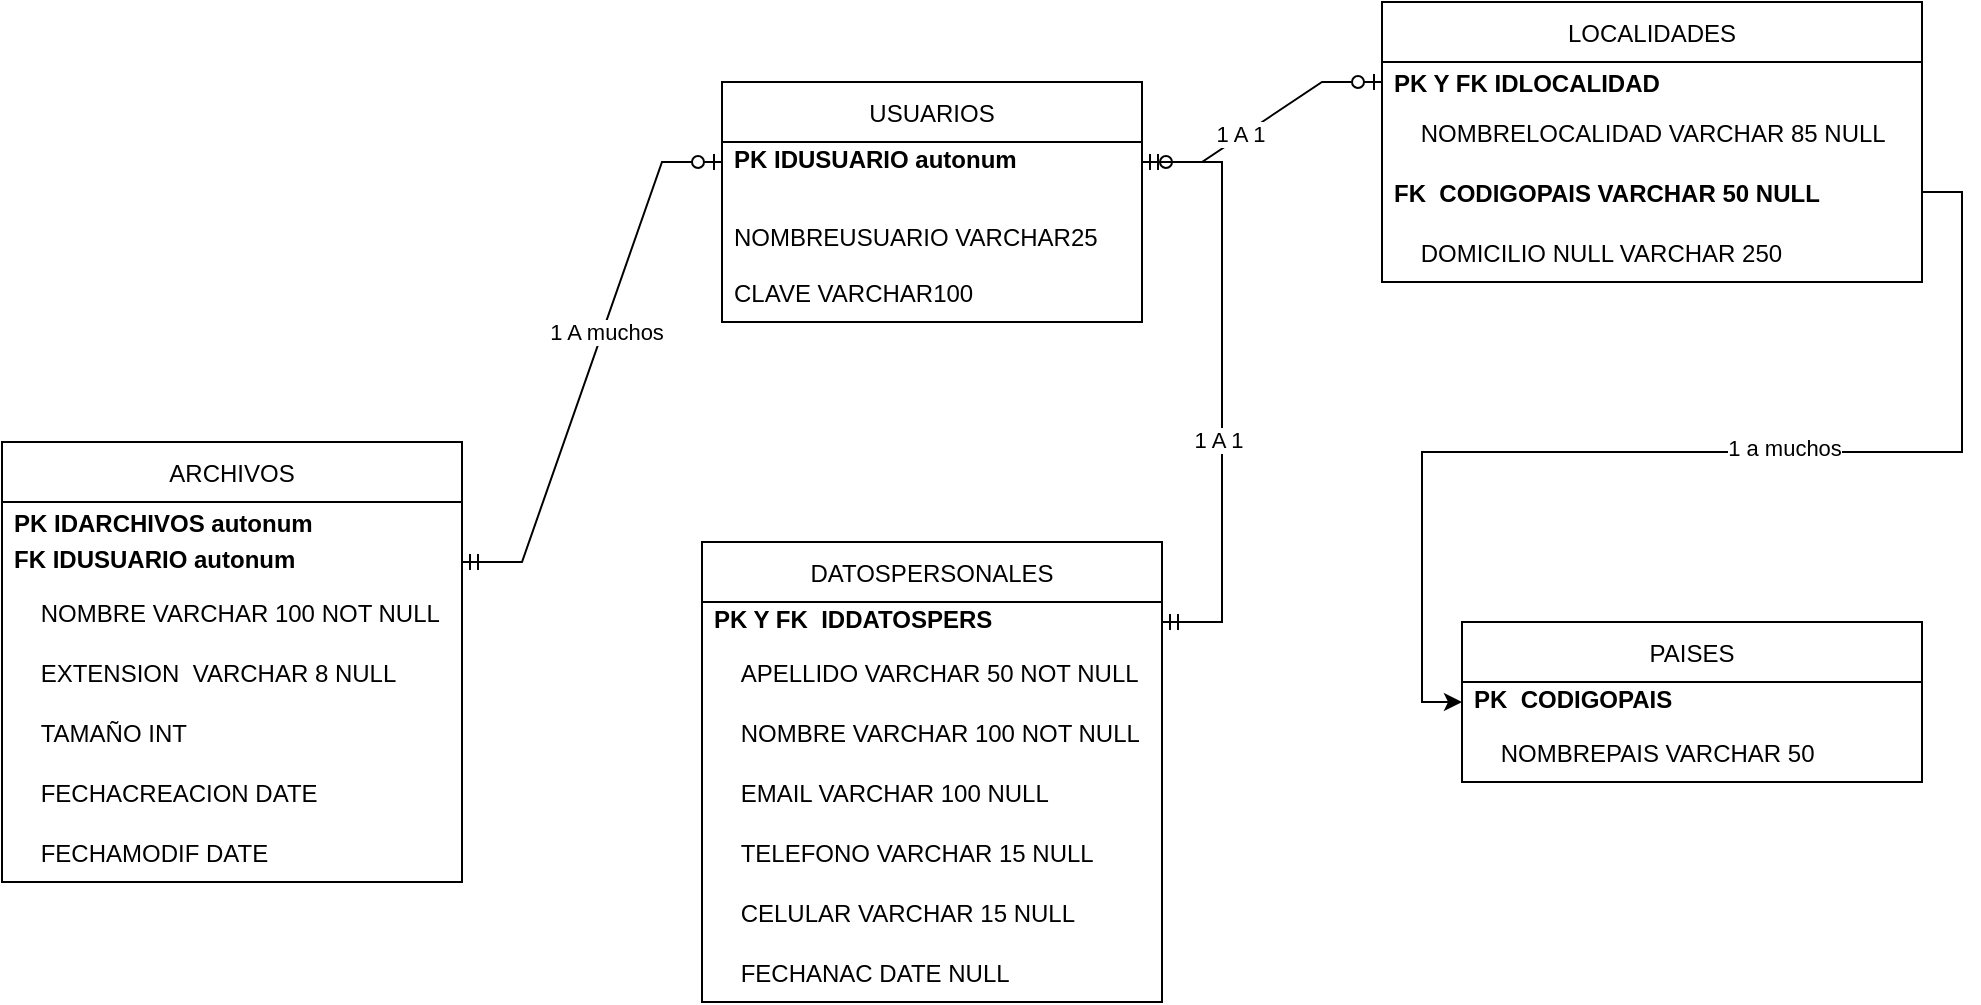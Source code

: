 <mxfile version="17.4.6" type="github">
  <diagram name="Page-1" id="c4acf3e9-155e-7222-9cf6-157b1a14988f">
    <mxGraphModel dx="1202" dy="450" grid="1" gridSize="10" guides="1" tooltips="1" connect="1" arrows="1" fold="1" page="1" pageScale="1" pageWidth="850" pageHeight="1100" background="none" math="0" shadow="0">
      <root>
        <mxCell id="0" />
        <mxCell id="1" parent="0" />
        <mxCell id="2IleTWmGrQDSyHTpT3a_-10" value="USUARIOS" style="swimlane;fontStyle=0;childLayout=stackLayout;horizontal=1;startSize=30;horizontalStack=0;resizeParent=1;resizeParentMax=0;resizeLast=0;collapsible=1;marginBottom=0;" parent="1" vertex="1">
          <mxGeometry x="410" y="60" width="210" height="120" as="geometry" />
        </mxCell>
        <mxCell id="2IleTWmGrQDSyHTpT3a_-11" value="PK IDUSUARIO autonum&#xa;" style="text;strokeColor=none;fillColor=none;align=left;verticalAlign=middle;spacingLeft=4;spacingRight=4;overflow=hidden;points=[[0,0.5],[1,0.5]];portConstraint=eastwest;rotatable=0;fontStyle=1" parent="2IleTWmGrQDSyHTpT3a_-10" vertex="1">
          <mxGeometry y="30" width="210" height="20" as="geometry" />
        </mxCell>
        <mxCell id="2IleTWmGrQDSyHTpT3a_-12" value="&#xa;NOMBREUSUARIO VARCHAR25" style="text;strokeColor=none;fillColor=none;align=left;verticalAlign=middle;spacingLeft=4;spacingRight=4;overflow=hidden;points=[[0,0.5],[1,0.5]];portConstraint=eastwest;rotatable=0;" parent="2IleTWmGrQDSyHTpT3a_-10" vertex="1">
          <mxGeometry y="50" width="210" height="40" as="geometry" />
        </mxCell>
        <mxCell id="2IleTWmGrQDSyHTpT3a_-13" value="CLAVE VARCHAR100" style="text;strokeColor=none;fillColor=none;align=left;verticalAlign=middle;spacingLeft=4;spacingRight=4;overflow=hidden;points=[[0,0.5],[1,0.5]];portConstraint=eastwest;rotatable=0;" parent="2IleTWmGrQDSyHTpT3a_-10" vertex="1">
          <mxGeometry y="90" width="210" height="30" as="geometry" />
        </mxCell>
        <mxCell id="2IleTWmGrQDSyHTpT3a_-14" value="DATOSPERSONALES" style="swimlane;fontStyle=0;childLayout=stackLayout;horizontal=1;startSize=30;horizontalStack=0;resizeParent=1;resizeParentMax=0;resizeLast=0;collapsible=1;marginBottom=0;" parent="1" vertex="1">
          <mxGeometry x="400" y="290" width="230" height="230" as="geometry" />
        </mxCell>
        <mxCell id="2IleTWmGrQDSyHTpT3a_-15" value="PK Y FK  IDDATOSPERS&#xa;" style="text;strokeColor=none;fillColor=none;align=left;verticalAlign=middle;spacingLeft=4;spacingRight=4;overflow=hidden;points=[[0,0.5],[1,0.5]];portConstraint=eastwest;rotatable=0;fontStyle=1" parent="2IleTWmGrQDSyHTpT3a_-14" vertex="1">
          <mxGeometry y="30" width="230" height="20" as="geometry" />
        </mxCell>
        <mxCell id="2IleTWmGrQDSyHTpT3a_-16" value="    APELLIDO VARCHAR 50 NOT NULL" style="text;strokeColor=none;fillColor=none;align=left;verticalAlign=middle;spacingLeft=4;spacingRight=4;overflow=hidden;points=[[0,0.5],[1,0.5]];portConstraint=eastwest;rotatable=0;" parent="2IleTWmGrQDSyHTpT3a_-14" vertex="1">
          <mxGeometry y="50" width="230" height="30" as="geometry" />
        </mxCell>
        <mxCell id="2IleTWmGrQDSyHTpT3a_-18" value="    NOMBRE VARCHAR 100 NOT NULL" style="text;strokeColor=none;fillColor=none;align=left;verticalAlign=middle;spacingLeft=4;spacingRight=4;overflow=hidden;points=[[0,0.5],[1,0.5]];portConstraint=eastwest;rotatable=0;" parent="2IleTWmGrQDSyHTpT3a_-14" vertex="1">
          <mxGeometry y="80" width="230" height="30" as="geometry" />
        </mxCell>
        <mxCell id="2IleTWmGrQDSyHTpT3a_-17" value="    EMAIL VARCHAR 100 NULL" style="text;strokeColor=none;fillColor=none;align=left;verticalAlign=middle;spacingLeft=4;spacingRight=4;overflow=hidden;points=[[0,0.5],[1,0.5]];portConstraint=eastwest;rotatable=0;" parent="2IleTWmGrQDSyHTpT3a_-14" vertex="1">
          <mxGeometry y="110" width="230" height="30" as="geometry" />
        </mxCell>
        <mxCell id="2IleTWmGrQDSyHTpT3a_-19" value="    TELEFONO VARCHAR 15 NULL" style="text;strokeColor=none;fillColor=none;align=left;verticalAlign=middle;spacingLeft=4;spacingRight=4;overflow=hidden;points=[[0,0.5],[1,0.5]];portConstraint=eastwest;rotatable=0;" parent="2IleTWmGrQDSyHTpT3a_-14" vertex="1">
          <mxGeometry y="140" width="230" height="30" as="geometry" />
        </mxCell>
        <mxCell id="2IleTWmGrQDSyHTpT3a_-20" value="    CELULAR VARCHAR 15 NULL" style="text;strokeColor=none;fillColor=none;align=left;verticalAlign=middle;spacingLeft=4;spacingRight=4;overflow=hidden;points=[[0,0.5],[1,0.5]];portConstraint=eastwest;rotatable=0;" parent="2IleTWmGrQDSyHTpT3a_-14" vertex="1">
          <mxGeometry y="170" width="230" height="30" as="geometry" />
        </mxCell>
        <mxCell id="2IleTWmGrQDSyHTpT3a_-21" value="    FECHANAC DATE NULL" style="text;strokeColor=none;fillColor=none;align=left;verticalAlign=middle;spacingLeft=4;spacingRight=4;overflow=hidden;points=[[0,0.5],[1,0.5]];portConstraint=eastwest;rotatable=0;fontStyle=0" parent="2IleTWmGrQDSyHTpT3a_-14" vertex="1">
          <mxGeometry y="200" width="230" height="30" as="geometry" />
        </mxCell>
        <mxCell id="2IleTWmGrQDSyHTpT3a_-25" value="LOCALIDADES" style="swimlane;fontStyle=0;childLayout=stackLayout;horizontal=1;startSize=30;horizontalStack=0;resizeParent=1;resizeParentMax=0;resizeLast=0;collapsible=1;marginBottom=0;" parent="1" vertex="1">
          <mxGeometry x="740" y="20" width="270" height="140" as="geometry" />
        </mxCell>
        <mxCell id="2IleTWmGrQDSyHTpT3a_-26" value="PK Y FK IDLOCALIDAD" style="text;strokeColor=none;fillColor=none;align=left;verticalAlign=middle;spacingLeft=4;spacingRight=4;overflow=hidden;points=[[0,0.5],[1,0.5]];portConstraint=eastwest;rotatable=0;fontStyle=1" parent="2IleTWmGrQDSyHTpT3a_-25" vertex="1">
          <mxGeometry y="30" width="270" height="20" as="geometry" />
        </mxCell>
        <mxCell id="2IleTWmGrQDSyHTpT3a_-29" value="    NOMBRELOCALIDAD VARCHAR 85 NULL" style="text;strokeColor=none;fillColor=none;align=left;verticalAlign=middle;spacingLeft=4;spacingRight=4;overflow=hidden;points=[[0,0.5],[1,0.5]];portConstraint=eastwest;rotatable=0;" parent="2IleTWmGrQDSyHTpT3a_-25" vertex="1">
          <mxGeometry y="50" width="270" height="30" as="geometry" />
        </mxCell>
        <mxCell id="2IleTWmGrQDSyHTpT3a_-27" value="FK  CODIGOPAIS VARCHAR 50 NULL" style="text;strokeColor=none;fillColor=none;align=left;verticalAlign=middle;spacingLeft=4;spacingRight=4;overflow=hidden;points=[[0,0.5],[1,0.5]];portConstraint=eastwest;rotatable=0;fontStyle=1" parent="2IleTWmGrQDSyHTpT3a_-25" vertex="1">
          <mxGeometry y="80" width="270" height="30" as="geometry" />
        </mxCell>
        <mxCell id="2IleTWmGrQDSyHTpT3a_-34" value="    DOMICILIO NULL VARCHAR 250" style="text;strokeColor=none;fillColor=none;align=left;verticalAlign=middle;spacingLeft=4;spacingRight=4;overflow=hidden;points=[[0,0.5],[1,0.5]];portConstraint=eastwest;rotatable=0;" parent="2IleTWmGrQDSyHTpT3a_-25" vertex="1">
          <mxGeometry y="110" width="270" height="30" as="geometry" />
        </mxCell>
        <mxCell id="2IleTWmGrQDSyHTpT3a_-35" value="PAISES" style="swimlane;fontStyle=0;childLayout=stackLayout;horizontal=1;startSize=30;horizontalStack=0;resizeParent=1;resizeParentMax=0;resizeLast=0;collapsible=1;marginBottom=0;" parent="1" vertex="1">
          <mxGeometry x="780" y="330" width="230" height="80" as="geometry" />
        </mxCell>
        <mxCell id="2IleTWmGrQDSyHTpT3a_-36" value="PK  CODIGOPAIS &#xa;" style="text;strokeColor=none;fillColor=none;align=left;verticalAlign=middle;spacingLeft=4;spacingRight=4;overflow=hidden;points=[[0,0.5],[1,0.5]];portConstraint=eastwest;rotatable=0;fontStyle=1" parent="2IleTWmGrQDSyHTpT3a_-35" vertex="1">
          <mxGeometry y="30" width="230" height="20" as="geometry" />
        </mxCell>
        <mxCell id="2IleTWmGrQDSyHTpT3a_-37" value="    NOMBREPAIS VARCHAR 50" style="text;strokeColor=none;fillColor=none;align=left;verticalAlign=middle;spacingLeft=4;spacingRight=4;overflow=hidden;points=[[0,0.5],[1,0.5]];portConstraint=eastwest;rotatable=0;" parent="2IleTWmGrQDSyHTpT3a_-35" vertex="1">
          <mxGeometry y="50" width="230" height="30" as="geometry" />
        </mxCell>
        <mxCell id="2IleTWmGrQDSyHTpT3a_-47" value="ARCHIVOS" style="swimlane;fontStyle=0;childLayout=stackLayout;horizontal=1;startSize=30;horizontalStack=0;resizeParent=1;resizeParentMax=0;resizeLast=0;collapsible=1;marginBottom=0;" parent="1" vertex="1">
          <mxGeometry x="50" y="240" width="230" height="220" as="geometry" />
        </mxCell>
        <mxCell id="2IleTWmGrQDSyHTpT3a_-48" value="PK IDARCHIVOS autonum" style="text;strokeColor=none;fillColor=none;align=left;verticalAlign=middle;spacingLeft=4;spacingRight=4;overflow=hidden;points=[[0,0.5],[1,0.5]];portConstraint=eastwest;rotatable=0;fontStyle=1" parent="2IleTWmGrQDSyHTpT3a_-47" vertex="1">
          <mxGeometry y="30" width="230" height="20" as="geometry" />
        </mxCell>
        <mxCell id="THswuUgWEzuCoGZG5h8U-19" value="FK IDUSUARIO autonum&#xa;" style="text;strokeColor=none;fillColor=none;align=left;verticalAlign=middle;spacingLeft=4;spacingRight=4;overflow=hidden;points=[[0,0.5],[1,0.5]];portConstraint=eastwest;rotatable=0;fontStyle=1" vertex="1" parent="2IleTWmGrQDSyHTpT3a_-47">
          <mxGeometry y="50" width="230" height="20" as="geometry" />
        </mxCell>
        <mxCell id="2IleTWmGrQDSyHTpT3a_-50" value="    NOMBRE VARCHAR 100 NOT NULL" style="text;strokeColor=none;fillColor=none;align=left;verticalAlign=middle;spacingLeft=4;spacingRight=4;overflow=hidden;points=[[0,0.5],[1,0.5]];portConstraint=eastwest;rotatable=0;" parent="2IleTWmGrQDSyHTpT3a_-47" vertex="1">
          <mxGeometry y="70" width="230" height="30" as="geometry" />
        </mxCell>
        <mxCell id="2IleTWmGrQDSyHTpT3a_-51" value="    EXTENSION  VARCHAR 8 NULL" style="text;strokeColor=none;fillColor=none;align=left;verticalAlign=middle;spacingLeft=4;spacingRight=4;overflow=hidden;points=[[0,0.5],[1,0.5]];portConstraint=eastwest;rotatable=0;" parent="2IleTWmGrQDSyHTpT3a_-47" vertex="1">
          <mxGeometry y="100" width="230" height="30" as="geometry" />
        </mxCell>
        <mxCell id="2IleTWmGrQDSyHTpT3a_-49" value="    TAMAÑO INT" style="text;strokeColor=none;fillColor=none;align=left;verticalAlign=middle;spacingLeft=4;spacingRight=4;overflow=hidden;points=[[0,0.5],[1,0.5]];portConstraint=eastwest;rotatable=0;" parent="2IleTWmGrQDSyHTpT3a_-47" vertex="1">
          <mxGeometry y="130" width="230" height="30" as="geometry" />
        </mxCell>
        <mxCell id="2IleTWmGrQDSyHTpT3a_-53" value="    FECHACREACION DATE" style="text;strokeColor=none;fillColor=none;align=left;verticalAlign=middle;spacingLeft=4;spacingRight=4;overflow=hidden;points=[[0,0.5],[1,0.5]];portConstraint=eastwest;rotatable=0;" parent="2IleTWmGrQDSyHTpT3a_-47" vertex="1">
          <mxGeometry y="160" width="230" height="30" as="geometry" />
        </mxCell>
        <mxCell id="2IleTWmGrQDSyHTpT3a_-52" value="    FECHAMODIF DATE" style="text;strokeColor=none;fillColor=none;align=left;verticalAlign=middle;spacingLeft=4;spacingRight=4;overflow=hidden;points=[[0,0.5],[1,0.5]];portConstraint=eastwest;rotatable=0;fontStyle=0" parent="2IleTWmGrQDSyHTpT3a_-47" vertex="1">
          <mxGeometry y="190" width="230" height="30" as="geometry" />
        </mxCell>
        <mxCell id="2IleTWmGrQDSyHTpT3a_-60" style="edgeStyle=orthogonalEdgeStyle;rounded=0;orthogonalLoop=1;jettySize=auto;html=1;" parent="1" source="2IleTWmGrQDSyHTpT3a_-27" target="2IleTWmGrQDSyHTpT3a_-36" edge="1">
          <mxGeometry relative="1" as="geometry">
            <mxPoint x="560" y="390" as="targetPoint" />
          </mxGeometry>
        </mxCell>
        <mxCell id="THswuUgWEzuCoGZG5h8U-20" value="1 a muchos" style="edgeLabel;html=1;align=center;verticalAlign=middle;resizable=0;points=[];" vertex="1" connectable="0" parent="2IleTWmGrQDSyHTpT3a_-60">
          <mxGeometry x="-0.154" y="-2" relative="1" as="geometry">
            <mxPoint as="offset" />
          </mxGeometry>
        </mxCell>
        <mxCell id="THswuUgWEzuCoGZG5h8U-9" value="" style="edgeStyle=entityRelationEdgeStyle;fontSize=12;html=1;endArrow=ERzeroToOne;startArrow=ERmandOne;rounded=0;" edge="1" parent="1" source="THswuUgWEzuCoGZG5h8U-19" target="2IleTWmGrQDSyHTpT3a_-11">
          <mxGeometry width="100" height="100" relative="1" as="geometry">
            <mxPoint x="279.54" y="292.18" as="sourcePoint" />
            <mxPoint x="610" y="200" as="targetPoint" />
          </mxGeometry>
        </mxCell>
        <mxCell id="THswuUgWEzuCoGZG5h8U-15" value="1 A muchos" style="edgeLabel;html=1;align=center;verticalAlign=middle;resizable=0;points=[];" vertex="1" connectable="0" parent="THswuUgWEzuCoGZG5h8U-9">
          <mxGeometry x="0.123" y="-1" relative="1" as="geometry">
            <mxPoint as="offset" />
          </mxGeometry>
        </mxCell>
        <mxCell id="THswuUgWEzuCoGZG5h8U-10" value="" style="edgeStyle=entityRelationEdgeStyle;fontSize=12;html=1;endArrow=ERzeroToOne;startArrow=ERmandOne;rounded=0;" edge="1" parent="1" source="2IleTWmGrQDSyHTpT3a_-15" target="2IleTWmGrQDSyHTpT3a_-11">
          <mxGeometry width="100" height="100" relative="1" as="geometry">
            <mxPoint x="289.54" y="302.18" as="sourcePoint" />
            <mxPoint x="290.0" y="90" as="targetPoint" />
          </mxGeometry>
        </mxCell>
        <mxCell id="THswuUgWEzuCoGZG5h8U-14" value="1 A 1" style="edgeLabel;html=1;align=center;verticalAlign=middle;resizable=0;points=[];" vertex="1" connectable="0" parent="THswuUgWEzuCoGZG5h8U-10">
          <mxGeometry x="-0.19" y="2" relative="1" as="geometry">
            <mxPoint as="offset" />
          </mxGeometry>
        </mxCell>
        <mxCell id="THswuUgWEzuCoGZG5h8U-16" value="" style="edgeStyle=entityRelationEdgeStyle;fontSize=12;html=1;endArrow=ERzeroToOne;startArrow=ERmandOne;rounded=0;" edge="1" parent="1" source="2IleTWmGrQDSyHTpT3a_-11" target="2IleTWmGrQDSyHTpT3a_-26">
          <mxGeometry width="100" height="100" relative="1" as="geometry">
            <mxPoint x="680" y="130" as="sourcePoint" />
            <mxPoint x="560.0" y="140" as="targetPoint" />
          </mxGeometry>
        </mxCell>
        <mxCell id="THswuUgWEzuCoGZG5h8U-17" value="1 A 1" style="edgeLabel;html=1;align=center;verticalAlign=middle;resizable=0;points=[];" vertex="1" connectable="0" parent="THswuUgWEzuCoGZG5h8U-16">
          <mxGeometry x="-0.19" y="2" relative="1" as="geometry">
            <mxPoint as="offset" />
          </mxGeometry>
        </mxCell>
      </root>
    </mxGraphModel>
  </diagram>
</mxfile>
